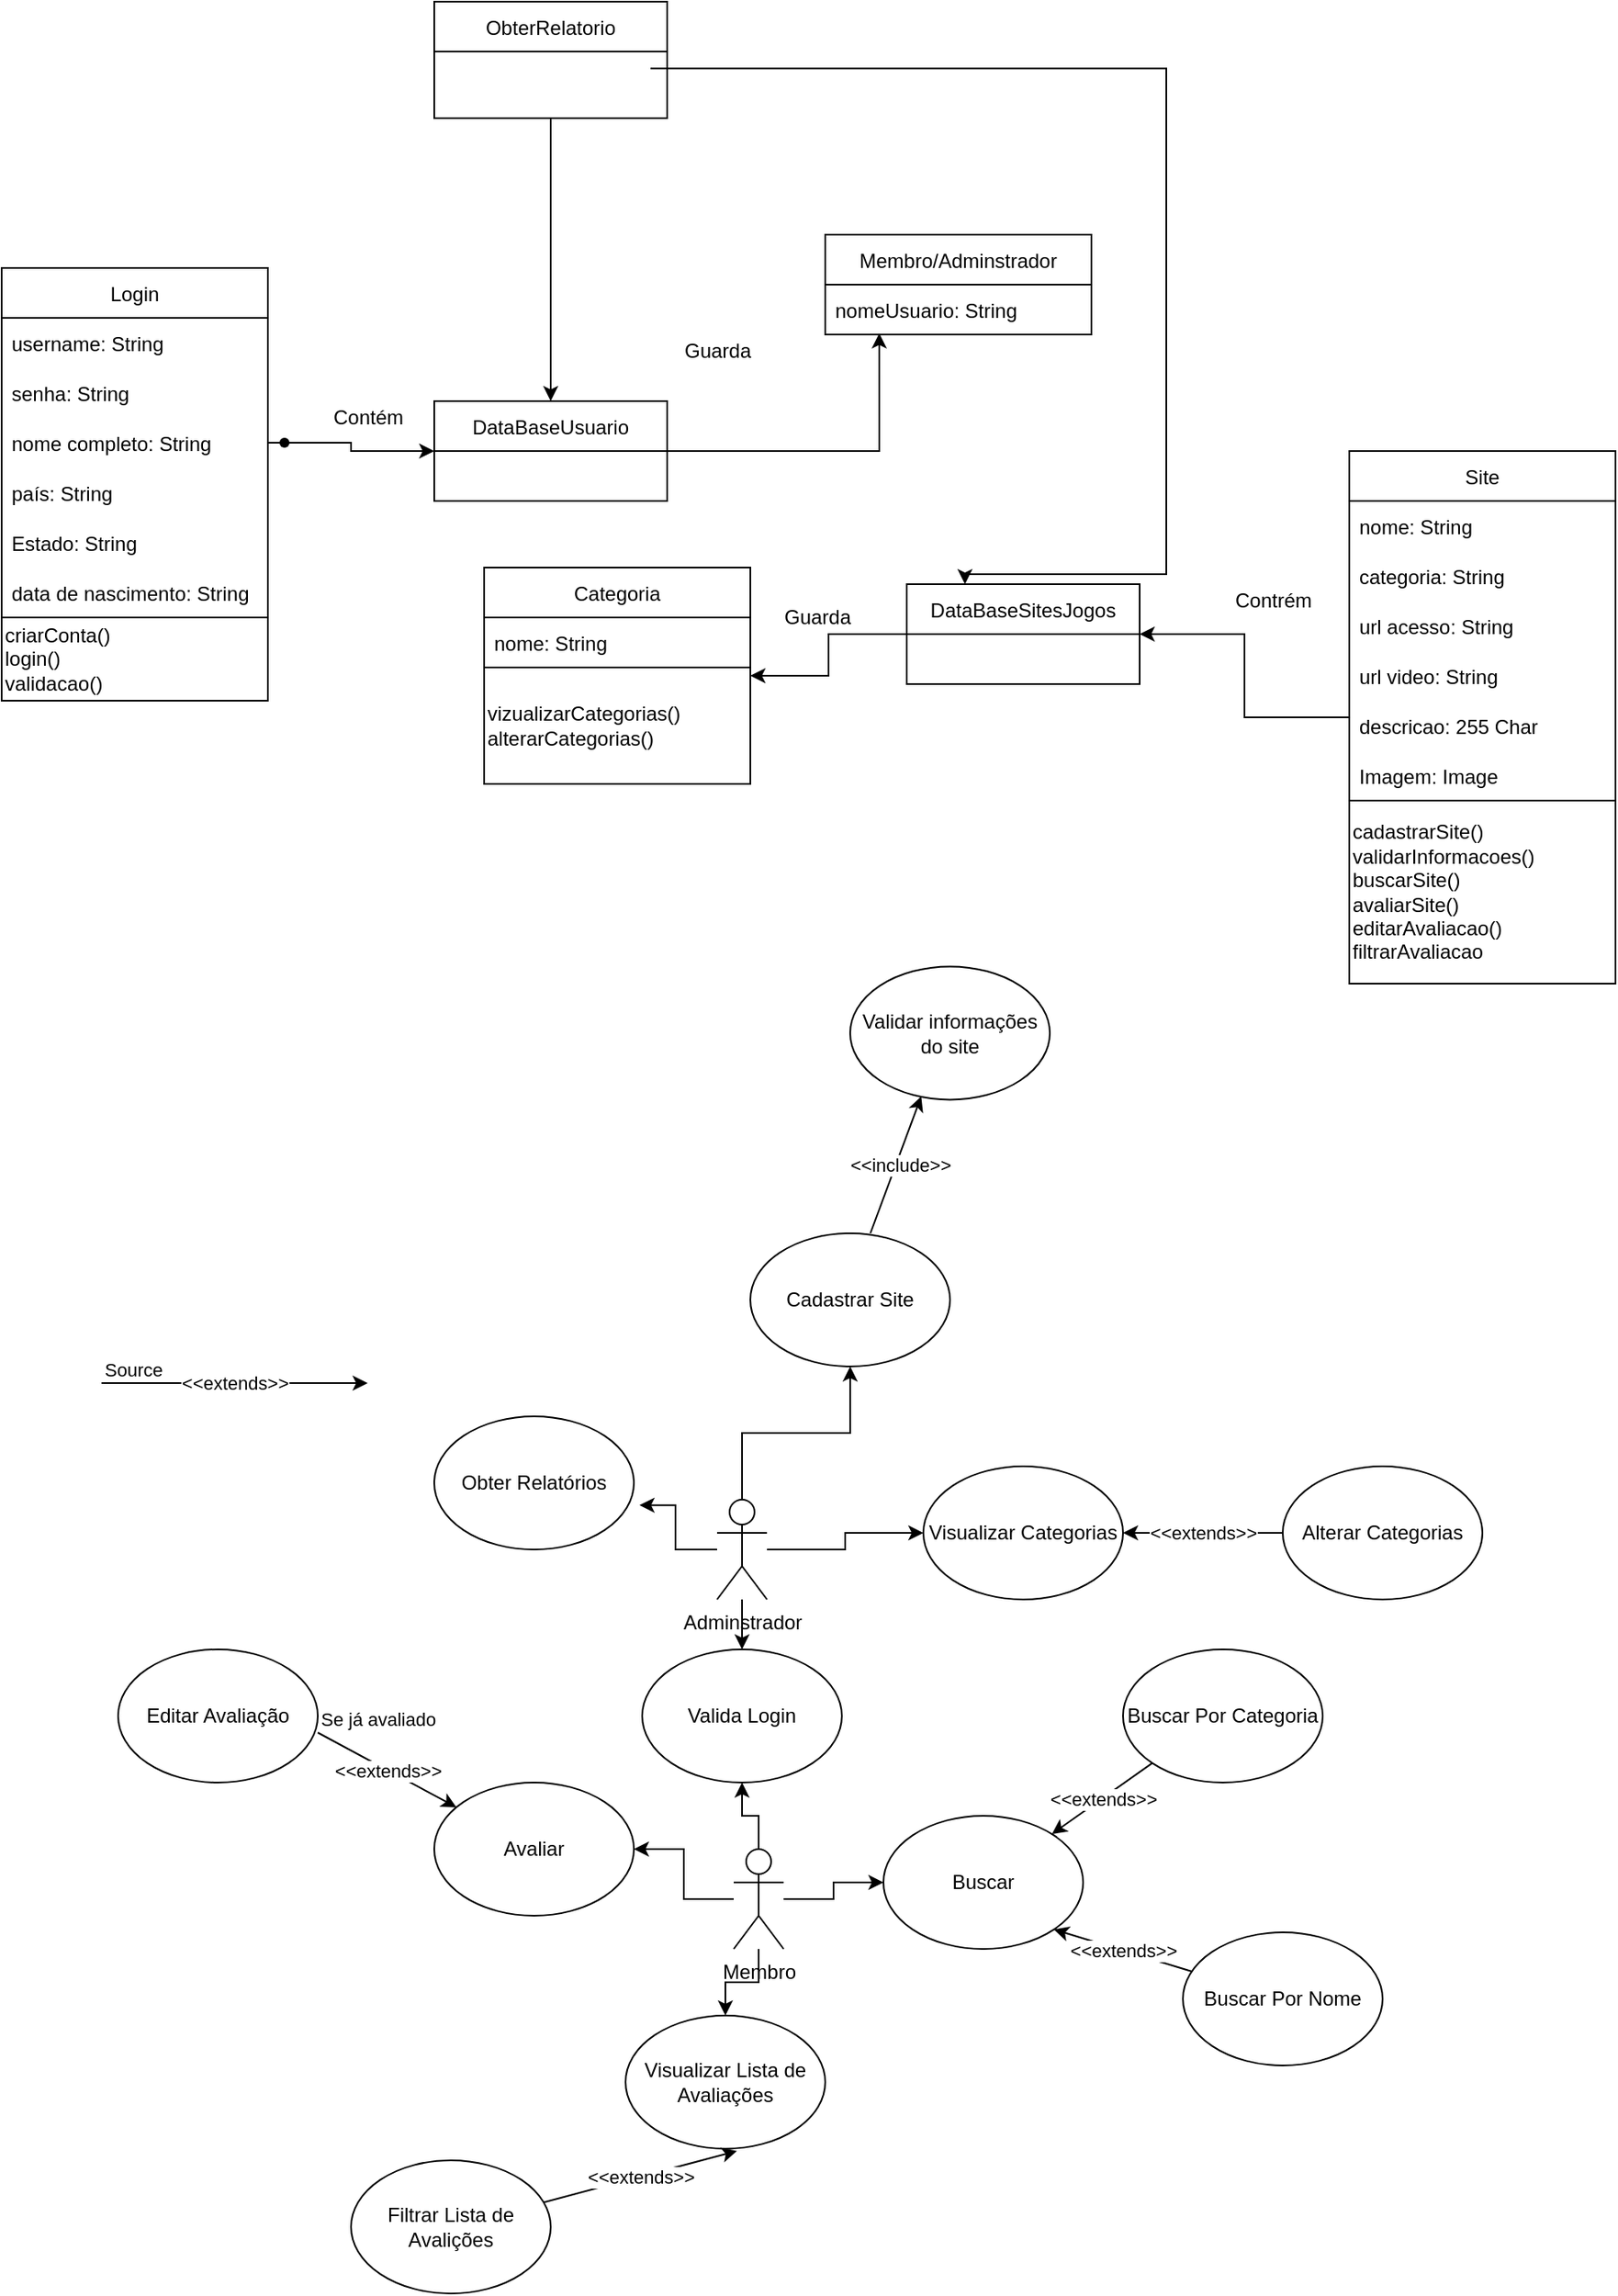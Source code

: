 <mxfile version="18.2.0" type="github">
  <diagram id="AZdcIJtBv8muh4ysOO2_" name="Page-1">
    <mxGraphModel dx="2162" dy="1911" grid="1" gridSize="10" guides="1" tooltips="1" connect="1" arrows="1" fold="1" page="1" pageScale="1" pageWidth="827" pageHeight="1169" math="0" shadow="0">
      <root>
        <mxCell id="0" />
        <mxCell id="1" parent="0" />
        <mxCell id="r32z-Q4d5FQz9WdbbUtn-20" style="edgeStyle=orthogonalEdgeStyle;rounded=0;orthogonalLoop=1;jettySize=auto;html=1;entryX=1.028;entryY=0.667;entryDx=0;entryDy=0;entryPerimeter=0;" parent="1" source="r32z-Q4d5FQz9WdbbUtn-1" target="r32z-Q4d5FQz9WdbbUtn-11" edge="1">
          <mxGeometry relative="1" as="geometry" />
        </mxCell>
        <mxCell id="r32z-Q4d5FQz9WdbbUtn-42" style="edgeStyle=orthogonalEdgeStyle;rounded=0;orthogonalLoop=1;jettySize=auto;html=1;" parent="1" source="r32z-Q4d5FQz9WdbbUtn-1" target="r32z-Q4d5FQz9WdbbUtn-12" edge="1">
          <mxGeometry relative="1" as="geometry" />
        </mxCell>
        <mxCell id="r32z-Q4d5FQz9WdbbUtn-47" style="edgeStyle=orthogonalEdgeStyle;rounded=0;orthogonalLoop=1;jettySize=auto;html=1;entryX=0;entryY=0.5;entryDx=0;entryDy=0;" parent="1" source="r32z-Q4d5FQz9WdbbUtn-1" target="r32z-Q4d5FQz9WdbbUtn-10" edge="1">
          <mxGeometry relative="1" as="geometry" />
        </mxCell>
        <mxCell id="Pki7zOFyNCbP58VhL39U-12" style="edgeStyle=orthogonalEdgeStyle;rounded=0;orthogonalLoop=1;jettySize=auto;html=1;" edge="1" parent="1" source="r32z-Q4d5FQz9WdbbUtn-1" target="Pki7zOFyNCbP58VhL39U-11">
          <mxGeometry relative="1" as="geometry" />
        </mxCell>
        <mxCell id="r32z-Q4d5FQz9WdbbUtn-1" value="Adminstrador&lt;br&gt;" style="shape=umlActor;verticalLabelPosition=bottom;verticalAlign=top;html=1;outlineConnect=0;" parent="1" vertex="1">
          <mxGeometry x="170" y="390" width="30" height="60" as="geometry" />
        </mxCell>
        <mxCell id="r32z-Q4d5FQz9WdbbUtn-21" style="edgeStyle=orthogonalEdgeStyle;rounded=0;orthogonalLoop=1;jettySize=auto;html=1;" parent="1" source="r32z-Q4d5FQz9WdbbUtn-2" target="r32z-Q4d5FQz9WdbbUtn-5" edge="1">
          <mxGeometry relative="1" as="geometry" />
        </mxCell>
        <mxCell id="r32z-Q4d5FQz9WdbbUtn-31" style="edgeStyle=orthogonalEdgeStyle;rounded=0;orthogonalLoop=1;jettySize=auto;html=1;" parent="1" source="r32z-Q4d5FQz9WdbbUtn-2" target="r32z-Q4d5FQz9WdbbUtn-8" edge="1">
          <mxGeometry relative="1" as="geometry" />
        </mxCell>
        <mxCell id="r32z-Q4d5FQz9WdbbUtn-36" style="edgeStyle=orthogonalEdgeStyle;rounded=0;orthogonalLoop=1;jettySize=auto;html=1;entryX=0;entryY=0.5;entryDx=0;entryDy=0;" parent="1" source="r32z-Q4d5FQz9WdbbUtn-2" target="r32z-Q4d5FQz9WdbbUtn-3" edge="1">
          <mxGeometry relative="1" as="geometry" />
        </mxCell>
        <mxCell id="Pki7zOFyNCbP58VhL39U-14" style="edgeStyle=orthogonalEdgeStyle;rounded=0;orthogonalLoop=1;jettySize=auto;html=1;entryX=0.5;entryY=1;entryDx=0;entryDy=0;" edge="1" parent="1" source="r32z-Q4d5FQz9WdbbUtn-2" target="Pki7zOFyNCbP58VhL39U-11">
          <mxGeometry relative="1" as="geometry" />
        </mxCell>
        <mxCell id="r32z-Q4d5FQz9WdbbUtn-2" value="Membro" style="shape=umlActor;verticalLabelPosition=bottom;verticalAlign=top;html=1;outlineConnect=0;" parent="1" vertex="1">
          <mxGeometry x="180" y="600" width="30" height="60" as="geometry" />
        </mxCell>
        <mxCell id="r32z-Q4d5FQz9WdbbUtn-3" value="Buscar" style="ellipse;whiteSpace=wrap;html=1;" parent="1" vertex="1">
          <mxGeometry x="270" y="580" width="120" height="80" as="geometry" />
        </mxCell>
        <mxCell id="r32z-Q4d5FQz9WdbbUtn-4" value="Buscar Por Nome" style="ellipse;whiteSpace=wrap;html=1;" parent="1" vertex="1">
          <mxGeometry x="450" y="650" width="120" height="80" as="geometry" />
        </mxCell>
        <mxCell id="r32z-Q4d5FQz9WdbbUtn-5" value="Avaliar" style="ellipse;whiteSpace=wrap;html=1;" parent="1" vertex="1">
          <mxGeometry y="560" width="120" height="80" as="geometry" />
        </mxCell>
        <mxCell id="r32z-Q4d5FQz9WdbbUtn-6" value="Filtrar Lista de Avalições" style="ellipse;whiteSpace=wrap;html=1;" parent="1" vertex="1">
          <mxGeometry x="-50" y="787" width="120" height="80" as="geometry" />
        </mxCell>
        <mxCell id="r32z-Q4d5FQz9WdbbUtn-7" value="Editar Avaliação" style="ellipse;whiteSpace=wrap;html=1;" parent="1" vertex="1">
          <mxGeometry x="-190" y="480" width="120" height="80" as="geometry" />
        </mxCell>
        <mxCell id="r32z-Q4d5FQz9WdbbUtn-8" value="Visualizar Lista de Avaliações" style="ellipse;whiteSpace=wrap;html=1;" parent="1" vertex="1">
          <mxGeometry x="115" y="700" width="120" height="80" as="geometry" />
        </mxCell>
        <mxCell id="r32z-Q4d5FQz9WdbbUtn-9" value="Alterar Categorias" style="ellipse;whiteSpace=wrap;html=1;" parent="1" vertex="1">
          <mxGeometry x="510" y="370" width="120" height="80" as="geometry" />
        </mxCell>
        <mxCell id="r32z-Q4d5FQz9WdbbUtn-10" value="Visualizar Categorias" style="ellipse;whiteSpace=wrap;html=1;" parent="1" vertex="1">
          <mxGeometry x="294" y="370" width="120" height="80" as="geometry" />
        </mxCell>
        <mxCell id="r32z-Q4d5FQz9WdbbUtn-11" value="Obter Relatórios" style="ellipse;whiteSpace=wrap;html=1;" parent="1" vertex="1">
          <mxGeometry y="340" width="120" height="80" as="geometry" />
        </mxCell>
        <mxCell id="r32z-Q4d5FQz9WdbbUtn-12" value="Cadastrar Site" style="ellipse;whiteSpace=wrap;html=1;" parent="1" vertex="1">
          <mxGeometry x="190" y="230" width="120" height="80" as="geometry" />
        </mxCell>
        <mxCell id="r32z-Q4d5FQz9WdbbUtn-13" value="Buscar Por Categoria" style="ellipse;whiteSpace=wrap;html=1;" parent="1" vertex="1">
          <mxGeometry x="414" y="480" width="120" height="80" as="geometry" />
        </mxCell>
        <mxCell id="r32z-Q4d5FQz9WdbbUtn-22" value="" style="endArrow=classic;html=1;rounded=0;" parent="1" edge="1">
          <mxGeometry relative="1" as="geometry">
            <mxPoint x="-200" y="320" as="sourcePoint" />
            <mxPoint x="-40" y="320" as="targetPoint" />
          </mxGeometry>
        </mxCell>
        <mxCell id="r32z-Q4d5FQz9WdbbUtn-23" value="&amp;lt;&amp;lt;extends&amp;gt;&amp;gt;" style="edgeLabel;resizable=0;html=1;align=center;verticalAlign=middle;" parent="r32z-Q4d5FQz9WdbbUtn-22" connectable="0" vertex="1">
          <mxGeometry relative="1" as="geometry" />
        </mxCell>
        <mxCell id="r32z-Q4d5FQz9WdbbUtn-24" value="Source" style="edgeLabel;resizable=0;html=1;align=left;verticalAlign=bottom;" parent="r32z-Q4d5FQz9WdbbUtn-22" connectable="0" vertex="1">
          <mxGeometry x="-1" relative="1" as="geometry" />
        </mxCell>
        <mxCell id="r32z-Q4d5FQz9WdbbUtn-27" value="" style="endArrow=classic;html=1;rounded=0;" parent="1" target="r32z-Q4d5FQz9WdbbUtn-5" edge="1">
          <mxGeometry relative="1" as="geometry">
            <mxPoint x="-70" y="530" as="sourcePoint" />
            <mxPoint x="90" y="530" as="targetPoint" />
          </mxGeometry>
        </mxCell>
        <mxCell id="r32z-Q4d5FQz9WdbbUtn-28" value="&amp;lt;&amp;lt;extends&amp;gt;&amp;gt;" style="edgeLabel;resizable=0;html=1;align=center;verticalAlign=middle;" parent="r32z-Q4d5FQz9WdbbUtn-27" connectable="0" vertex="1">
          <mxGeometry relative="1" as="geometry" />
        </mxCell>
        <mxCell id="r32z-Q4d5FQz9WdbbUtn-29" value="Se já avaliado" style="edgeLabel;resizable=0;html=1;align=left;verticalAlign=bottom;" parent="r32z-Q4d5FQz9WdbbUtn-27" connectable="0" vertex="1">
          <mxGeometry x="-1" relative="1" as="geometry" />
        </mxCell>
        <mxCell id="r32z-Q4d5FQz9WdbbUtn-33" value="" style="endArrow=classic;html=1;rounded=0;entryX=0.558;entryY=1.017;entryDx=0;entryDy=0;entryPerimeter=0;" parent="1" source="r32z-Q4d5FQz9WdbbUtn-6" target="r32z-Q4d5FQz9WdbbUtn-8" edge="1">
          <mxGeometry relative="1" as="geometry">
            <mxPoint x="40" y="850" as="sourcePoint" />
            <mxPoint x="200" y="850" as="targetPoint" />
          </mxGeometry>
        </mxCell>
        <mxCell id="r32z-Q4d5FQz9WdbbUtn-34" value="&amp;lt;&amp;lt;extends&amp;gt;&amp;gt;" style="edgeLabel;resizable=0;html=1;align=center;verticalAlign=middle;" parent="r32z-Q4d5FQz9WdbbUtn-33" connectable="0" vertex="1">
          <mxGeometry relative="1" as="geometry" />
        </mxCell>
        <mxCell id="r32z-Q4d5FQz9WdbbUtn-37" value="" style="endArrow=classic;html=1;rounded=0;entryX=1;entryY=1;entryDx=0;entryDy=0;" parent="1" source="r32z-Q4d5FQz9WdbbUtn-4" target="r32z-Q4d5FQz9WdbbUtn-3" edge="1">
          <mxGeometry relative="1" as="geometry">
            <mxPoint x="460" y="590" as="sourcePoint" />
            <mxPoint x="620" y="590" as="targetPoint" />
          </mxGeometry>
        </mxCell>
        <mxCell id="r32z-Q4d5FQz9WdbbUtn-38" value="&amp;lt;&amp;lt;extends&amp;gt;&amp;gt;" style="edgeLabel;resizable=0;html=1;align=center;verticalAlign=middle;" parent="r32z-Q4d5FQz9WdbbUtn-37" connectable="0" vertex="1">
          <mxGeometry relative="1" as="geometry" />
        </mxCell>
        <mxCell id="r32z-Q4d5FQz9WdbbUtn-40" value="" style="endArrow=classic;html=1;rounded=0;exitX=0;exitY=1;exitDx=0;exitDy=0;" parent="1" source="r32z-Q4d5FQz9WdbbUtn-13" target="r32z-Q4d5FQz9WdbbUtn-3" edge="1">
          <mxGeometry relative="1" as="geometry">
            <mxPoint x="470" y="600" as="sourcePoint" />
            <mxPoint x="630" y="600" as="targetPoint" />
          </mxGeometry>
        </mxCell>
        <mxCell id="r32z-Q4d5FQz9WdbbUtn-41" value="&amp;lt;&amp;lt;extends&amp;gt;&amp;gt;" style="edgeLabel;resizable=0;html=1;align=center;verticalAlign=middle;" parent="r32z-Q4d5FQz9WdbbUtn-40" connectable="0" vertex="1">
          <mxGeometry relative="1" as="geometry" />
        </mxCell>
        <mxCell id="r32z-Q4d5FQz9WdbbUtn-48" value="" style="endArrow=classic;html=1;rounded=0;" parent="1" source="r32z-Q4d5FQz9WdbbUtn-9" target="r32z-Q4d5FQz9WdbbUtn-10" edge="1">
          <mxGeometry relative="1" as="geometry">
            <mxPoint x="400" y="340" as="sourcePoint" />
            <mxPoint x="560" y="340" as="targetPoint" />
          </mxGeometry>
        </mxCell>
        <mxCell id="r32z-Q4d5FQz9WdbbUtn-49" value="&amp;lt;&amp;lt;extends&amp;gt;&amp;gt;" style="edgeLabel;resizable=0;html=1;align=center;verticalAlign=middle;" parent="r32z-Q4d5FQz9WdbbUtn-48" connectable="0" vertex="1">
          <mxGeometry relative="1" as="geometry" />
        </mxCell>
        <mxCell id="r32z-Q4d5FQz9WdbbUtn-55" value="Validar informações do site" style="ellipse;whiteSpace=wrap;html=1;" parent="1" vertex="1">
          <mxGeometry x="250" y="69.71" width="120" height="80" as="geometry" />
        </mxCell>
        <mxCell id="r32z-Q4d5FQz9WdbbUtn-56" value="" style="endArrow=classic;html=1;rounded=0;entryX=0.356;entryY=0.975;entryDx=0;entryDy=0;entryPerimeter=0;" parent="1" target="r32z-Q4d5FQz9WdbbUtn-55" edge="1">
          <mxGeometry relative="1" as="geometry">
            <mxPoint x="262.162" y="229.996" as="sourcePoint" />
            <mxPoint x="259" y="169.71" as="targetPoint" />
          </mxGeometry>
        </mxCell>
        <mxCell id="r32z-Q4d5FQz9WdbbUtn-57" value="&amp;lt;&amp;lt;include&amp;gt;&amp;gt;" style="edgeLabel;resizable=0;html=1;align=center;verticalAlign=middle;" parent="r32z-Q4d5FQz9WdbbUtn-56" connectable="0" vertex="1">
          <mxGeometry relative="1" as="geometry">
            <mxPoint x="2" as="offset" />
          </mxGeometry>
        </mxCell>
        <mxCell id="Pki7zOFyNCbP58VhL39U-40" style="edgeStyle=orthogonalEdgeStyle;rounded=0;orthogonalLoop=1;jettySize=auto;html=1;entryX=0.203;entryY=0.975;entryDx=0;entryDy=0;entryPerimeter=0;startArrow=none;exitX=1;exitY=0.5;exitDx=0;exitDy=0;" edge="1" parent="1" source="Pki7zOFyNCbP58VhL39U-7" target="Pki7zOFyNCbP58VhL39U-32">
          <mxGeometry relative="1" as="geometry">
            <mxPoint x="235" y="-295" as="targetPoint" />
          </mxGeometry>
        </mxCell>
        <mxCell id="Pki7zOFyNCbP58VhL39U-7" value="DataBaseUsuario" style="swimlane;fontStyle=0;childLayout=stackLayout;horizontal=1;startSize=30;horizontalStack=0;resizeParent=1;resizeParentMax=0;resizeLast=0;collapsible=1;marginBottom=0;" vertex="1" parent="1">
          <mxGeometry y="-270" width="140" height="60" as="geometry" />
        </mxCell>
        <mxCell id="Pki7zOFyNCbP58VhL39U-11" value="Valida Login" style="ellipse;whiteSpace=wrap;html=1;" vertex="1" parent="1">
          <mxGeometry x="125" y="480" width="120" height="80" as="geometry" />
        </mxCell>
        <mxCell id="Pki7zOFyNCbP58VhL39U-16" value="Login" style="swimlane;fontStyle=0;childLayout=stackLayout;horizontal=1;startSize=30;horizontalStack=0;resizeParent=1;resizeParentMax=0;resizeLast=0;collapsible=1;marginBottom=0;" vertex="1" parent="1">
          <mxGeometry x="-260" y="-350" width="160" height="260" as="geometry" />
        </mxCell>
        <mxCell id="Pki7zOFyNCbP58VhL39U-17" value="username: String" style="text;strokeColor=none;fillColor=none;align=left;verticalAlign=middle;spacingLeft=4;spacingRight=4;overflow=hidden;points=[[0,0.5],[1,0.5]];portConstraint=eastwest;rotatable=0;" vertex="1" parent="Pki7zOFyNCbP58VhL39U-16">
          <mxGeometry y="30" width="160" height="30" as="geometry" />
        </mxCell>
        <mxCell id="Pki7zOFyNCbP58VhL39U-18" value="senha: String" style="text;strokeColor=none;fillColor=none;align=left;verticalAlign=middle;spacingLeft=4;spacingRight=4;overflow=hidden;points=[[0,0.5],[1,0.5]];portConstraint=eastwest;rotatable=0;" vertex="1" parent="Pki7zOFyNCbP58VhL39U-16">
          <mxGeometry y="60" width="160" height="30" as="geometry" />
        </mxCell>
        <mxCell id="Pki7zOFyNCbP58VhL39U-20" value="nome completo: String" style="text;strokeColor=none;fillColor=none;align=left;verticalAlign=middle;spacingLeft=4;spacingRight=4;overflow=hidden;points=[[0,0.5],[1,0.5]];portConstraint=eastwest;rotatable=0;" vertex="1" parent="Pki7zOFyNCbP58VhL39U-16">
          <mxGeometry y="90" width="160" height="30" as="geometry" />
        </mxCell>
        <mxCell id="Pki7zOFyNCbP58VhL39U-21" value="país: String" style="text;strokeColor=none;fillColor=none;align=left;verticalAlign=middle;spacingLeft=4;spacingRight=4;overflow=hidden;points=[[0,0.5],[1,0.5]];portConstraint=eastwest;rotatable=0;" vertex="1" parent="Pki7zOFyNCbP58VhL39U-16">
          <mxGeometry y="120" width="160" height="30" as="geometry" />
        </mxCell>
        <mxCell id="Pki7zOFyNCbP58VhL39U-22" value="Estado: String" style="text;strokeColor=none;fillColor=none;align=left;verticalAlign=middle;spacingLeft=4;spacingRight=4;overflow=hidden;points=[[0,0.5],[1,0.5]];portConstraint=eastwest;rotatable=0;" vertex="1" parent="Pki7zOFyNCbP58VhL39U-16">
          <mxGeometry y="150" width="160" height="30" as="geometry" />
        </mxCell>
        <mxCell id="Pki7zOFyNCbP58VhL39U-19" value="data de nascimento: String" style="text;strokeColor=none;fillColor=none;align=left;verticalAlign=middle;spacingLeft=4;spacingRight=4;overflow=hidden;points=[[0,0.5],[1,0.5]];portConstraint=eastwest;rotatable=0;" vertex="1" parent="Pki7zOFyNCbP58VhL39U-16">
          <mxGeometry y="180" width="160" height="30" as="geometry" />
        </mxCell>
        <mxCell id="Pki7zOFyNCbP58VhL39U-23" value="criarConta()&lt;br&gt;login()&lt;br&gt;validacao()" style="rounded=0;whiteSpace=wrap;html=1;align=left;" vertex="1" parent="Pki7zOFyNCbP58VhL39U-16">
          <mxGeometry y="210" width="160" height="50" as="geometry" />
        </mxCell>
        <mxCell id="Pki7zOFyNCbP58VhL39U-28" style="edgeStyle=orthogonalEdgeStyle;rounded=0;orthogonalLoop=1;jettySize=auto;html=1;entryX=0;entryY=0.5;entryDx=0;entryDy=0;" edge="1" parent="1" source="Pki7zOFyNCbP58VhL39U-20" target="Pki7zOFyNCbP58VhL39U-7">
          <mxGeometry relative="1" as="geometry" />
        </mxCell>
        <mxCell id="Pki7zOFyNCbP58VhL39U-29" value="Contém" style="text;html=1;align=center;verticalAlign=middle;resizable=0;points=[];autosize=1;strokeColor=none;fillColor=none;" vertex="1" parent="1">
          <mxGeometry x="-70" y="-270" width="60" height="20" as="geometry" />
        </mxCell>
        <mxCell id="Pki7zOFyNCbP58VhL39U-30" value="" style="shape=waypoint;sketch=0;fillStyle=solid;size=6;pointerEvents=1;points=[];fillColor=none;resizable=0;rotatable=0;perimeter=centerPerimeter;snapToPoint=1;" vertex="1" parent="1">
          <mxGeometry x="-170" y="-265" width="160" height="40" as="geometry" />
        </mxCell>
        <mxCell id="Pki7zOFyNCbP58VhL39U-31" value="Membro/Adminstrador" style="swimlane;fontStyle=0;childLayout=stackLayout;horizontal=1;startSize=30;horizontalStack=0;resizeParent=1;resizeParentMax=0;resizeLast=0;collapsible=1;marginBottom=0;" vertex="1" parent="1">
          <mxGeometry x="235" y="-370" width="160" height="60" as="geometry" />
        </mxCell>
        <mxCell id="Pki7zOFyNCbP58VhL39U-32" value="nomeUsuario: String" style="text;strokeColor=none;fillColor=none;align=left;verticalAlign=middle;spacingLeft=4;spacingRight=4;overflow=hidden;points=[[0,0.5],[1,0.5]];portConstraint=eastwest;rotatable=0;" vertex="1" parent="Pki7zOFyNCbP58VhL39U-31">
          <mxGeometry y="30" width="160" height="30" as="geometry" />
        </mxCell>
        <mxCell id="Pki7zOFyNCbP58VhL39U-41" value="Guarda" style="text;html=1;align=center;verticalAlign=middle;resizable=0;points=[];autosize=1;strokeColor=none;fillColor=none;" vertex="1" parent="1">
          <mxGeometry x="140" y="-310" width="60" height="20" as="geometry" />
        </mxCell>
        <mxCell id="Pki7zOFyNCbP58VhL39U-65" style="edgeStyle=orthogonalEdgeStyle;rounded=0;orthogonalLoop=1;jettySize=auto;html=1;entryX=1;entryY=0.5;entryDx=0;entryDy=0;" edge="1" parent="1" source="Pki7zOFyNCbP58VhL39U-42" target="Pki7zOFyNCbP58VhL39U-55">
          <mxGeometry relative="1" as="geometry">
            <mxPoint x="230" y="-115" as="targetPoint" />
          </mxGeometry>
        </mxCell>
        <mxCell id="Pki7zOFyNCbP58VhL39U-42" value="DataBaseSitesJogos" style="swimlane;fontStyle=0;childLayout=stackLayout;horizontal=1;startSize=30;horizontalStack=0;resizeParent=1;resizeParentMax=0;resizeLast=0;collapsible=1;marginBottom=0;" vertex="1" parent="1">
          <mxGeometry x="284" y="-160" width="140" height="60" as="geometry" />
        </mxCell>
        <mxCell id="Pki7zOFyNCbP58VhL39U-51" style="edgeStyle=orthogonalEdgeStyle;rounded=0;orthogonalLoop=1;jettySize=auto;html=1;" edge="1" parent="1" source="Pki7zOFyNCbP58VhL39U-43" target="Pki7zOFyNCbP58VhL39U-42">
          <mxGeometry relative="1" as="geometry" />
        </mxCell>
        <mxCell id="Pki7zOFyNCbP58VhL39U-43" value="Site" style="swimlane;fontStyle=0;childLayout=stackLayout;horizontal=1;startSize=30;horizontalStack=0;resizeParent=1;resizeParentMax=0;resizeLast=0;collapsible=1;marginBottom=0;" vertex="1" parent="1">
          <mxGeometry x="550" y="-240" width="160" height="320" as="geometry" />
        </mxCell>
        <mxCell id="Pki7zOFyNCbP58VhL39U-44" value="nome: String" style="text;strokeColor=none;fillColor=none;align=left;verticalAlign=middle;spacingLeft=4;spacingRight=4;overflow=hidden;points=[[0,0.5],[1,0.5]];portConstraint=eastwest;rotatable=0;" vertex="1" parent="Pki7zOFyNCbP58VhL39U-43">
          <mxGeometry y="30" width="160" height="30" as="geometry" />
        </mxCell>
        <mxCell id="Pki7zOFyNCbP58VhL39U-45" value="categoria: String" style="text;strokeColor=none;fillColor=none;align=left;verticalAlign=middle;spacingLeft=4;spacingRight=4;overflow=hidden;points=[[0,0.5],[1,0.5]];portConstraint=eastwest;rotatable=0;" vertex="1" parent="Pki7zOFyNCbP58VhL39U-43">
          <mxGeometry y="60" width="160" height="30" as="geometry" />
        </mxCell>
        <mxCell id="Pki7zOFyNCbP58VhL39U-46" value="url acesso: String" style="text;strokeColor=none;fillColor=none;align=left;verticalAlign=middle;spacingLeft=4;spacingRight=4;overflow=hidden;points=[[0,0.5],[1,0.5]];portConstraint=eastwest;rotatable=0;" vertex="1" parent="Pki7zOFyNCbP58VhL39U-43">
          <mxGeometry y="90" width="160" height="30" as="geometry" />
        </mxCell>
        <mxCell id="Pki7zOFyNCbP58VhL39U-47" value="url video: String" style="text;strokeColor=none;fillColor=none;align=left;verticalAlign=middle;spacingLeft=4;spacingRight=4;overflow=hidden;points=[[0,0.5],[1,0.5]];portConstraint=eastwest;rotatable=0;" vertex="1" parent="Pki7zOFyNCbP58VhL39U-43">
          <mxGeometry y="120" width="160" height="30" as="geometry" />
        </mxCell>
        <mxCell id="Pki7zOFyNCbP58VhL39U-48" value="descricao: 255 Char" style="text;strokeColor=none;fillColor=none;align=left;verticalAlign=middle;spacingLeft=4;spacingRight=4;overflow=hidden;points=[[0,0.5],[1,0.5]];portConstraint=eastwest;rotatable=0;" vertex="1" parent="Pki7zOFyNCbP58VhL39U-43">
          <mxGeometry y="150" width="160" height="30" as="geometry" />
        </mxCell>
        <mxCell id="Pki7zOFyNCbP58VhL39U-49" value="Imagem: Image" style="text;strokeColor=none;fillColor=none;align=left;verticalAlign=middle;spacingLeft=4;spacingRight=4;overflow=hidden;points=[[0,0.5],[1,0.5]];portConstraint=eastwest;rotatable=0;" vertex="1" parent="Pki7zOFyNCbP58VhL39U-43">
          <mxGeometry y="180" width="160" height="30" as="geometry" />
        </mxCell>
        <mxCell id="Pki7zOFyNCbP58VhL39U-50" value="cadastrarSite()&lt;br&gt;validarInformacoes()&lt;br&gt;buscarSite()&lt;br&gt;avaliarSite()&lt;br&gt;editarAvaliacao()&lt;br&gt;filtrarAvaliacao" style="rounded=0;whiteSpace=wrap;html=1;align=left;" vertex="1" parent="Pki7zOFyNCbP58VhL39U-43">
          <mxGeometry y="210" width="160" height="110" as="geometry" />
        </mxCell>
        <mxCell id="Pki7zOFyNCbP58VhL39U-55" value="Categoria" style="swimlane;fontStyle=0;childLayout=stackLayout;horizontal=1;startSize=30;horizontalStack=0;resizeParent=1;resizeParentMax=0;resizeLast=0;collapsible=1;marginBottom=0;" vertex="1" parent="1">
          <mxGeometry x="30" y="-170" width="160" height="130" as="geometry" />
        </mxCell>
        <mxCell id="Pki7zOFyNCbP58VhL39U-56" value="nome: String" style="text;strokeColor=none;fillColor=none;align=left;verticalAlign=middle;spacingLeft=4;spacingRight=4;overflow=hidden;points=[[0,0.5],[1,0.5]];portConstraint=eastwest;rotatable=0;" vertex="1" parent="Pki7zOFyNCbP58VhL39U-55">
          <mxGeometry y="30" width="160" height="30" as="geometry" />
        </mxCell>
        <mxCell id="Pki7zOFyNCbP58VhL39U-62" value="vizualizarCategorias()&lt;br&gt;alterarCategorias()" style="rounded=0;whiteSpace=wrap;html=1;align=left;" vertex="1" parent="Pki7zOFyNCbP58VhL39U-55">
          <mxGeometry y="60" width="160" height="70" as="geometry" />
        </mxCell>
        <mxCell id="Pki7zOFyNCbP58VhL39U-66" value="Guarda" style="text;html=1;align=center;verticalAlign=middle;resizable=0;points=[];autosize=1;strokeColor=none;fillColor=none;" vertex="1" parent="1">
          <mxGeometry x="200" y="-150" width="60" height="20" as="geometry" />
        </mxCell>
        <mxCell id="Pki7zOFyNCbP58VhL39U-67" value="Contrém" style="text;html=1;align=center;verticalAlign=middle;resizable=0;points=[];autosize=1;strokeColor=none;fillColor=none;" vertex="1" parent="1">
          <mxGeometry x="474" y="-160" width="60" height="20" as="geometry" />
        </mxCell>
        <mxCell id="Pki7zOFyNCbP58VhL39U-72" style="edgeStyle=orthogonalEdgeStyle;rounded=0;orthogonalLoop=1;jettySize=auto;html=1;entryX=0.25;entryY=0;entryDx=0;entryDy=0;" edge="1" parent="1" target="Pki7zOFyNCbP58VhL39U-42">
          <mxGeometry relative="1" as="geometry">
            <mxPoint x="130" y="-469.923" as="sourcePoint" />
            <Array as="points">
              <mxPoint x="440" y="-470" />
              <mxPoint x="440" y="-166" />
              <mxPoint x="319" y="-166" />
            </Array>
          </mxGeometry>
        </mxCell>
        <mxCell id="Pki7zOFyNCbP58VhL39U-75" style="edgeStyle=orthogonalEdgeStyle;rounded=0;orthogonalLoop=1;jettySize=auto;html=1;" edge="1" parent="1" source="Pki7zOFyNCbP58VhL39U-73" target="Pki7zOFyNCbP58VhL39U-7">
          <mxGeometry relative="1" as="geometry" />
        </mxCell>
        <mxCell id="Pki7zOFyNCbP58VhL39U-73" value="ObterRelatorio" style="swimlane;fontStyle=0;childLayout=stackLayout;horizontal=1;startSize=30;horizontalStack=0;resizeParent=1;resizeParentMax=0;resizeLast=0;collapsible=1;marginBottom=0;" vertex="1" parent="1">
          <mxGeometry y="-510" width="140" height="70" as="geometry" />
        </mxCell>
      </root>
    </mxGraphModel>
  </diagram>
</mxfile>
